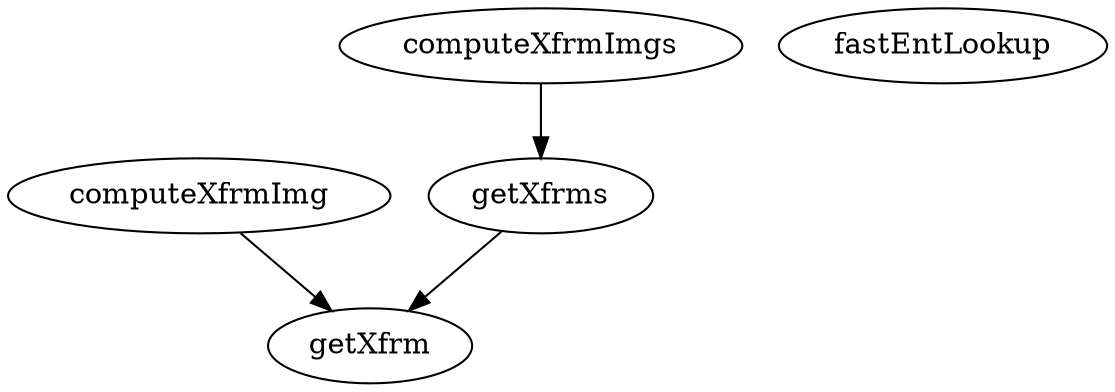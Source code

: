 /* Created by mdot for Matlab */
digraph m2html {
  computeXfrmImg -> getXfrm;
  computeXfrmImgs -> getXfrms;
  getXfrms -> getXfrm;

  computeXfrmImg [URL="computeXfrmImg.html"];
  computeXfrmImgs [URL="computeXfrmImgs.html"];
  fastEntLookup [URL="fastEntLookup.html"];
  getXfrm [URL="getXfrm.html"];
  getXfrms [URL="getXfrms.html"];
}
